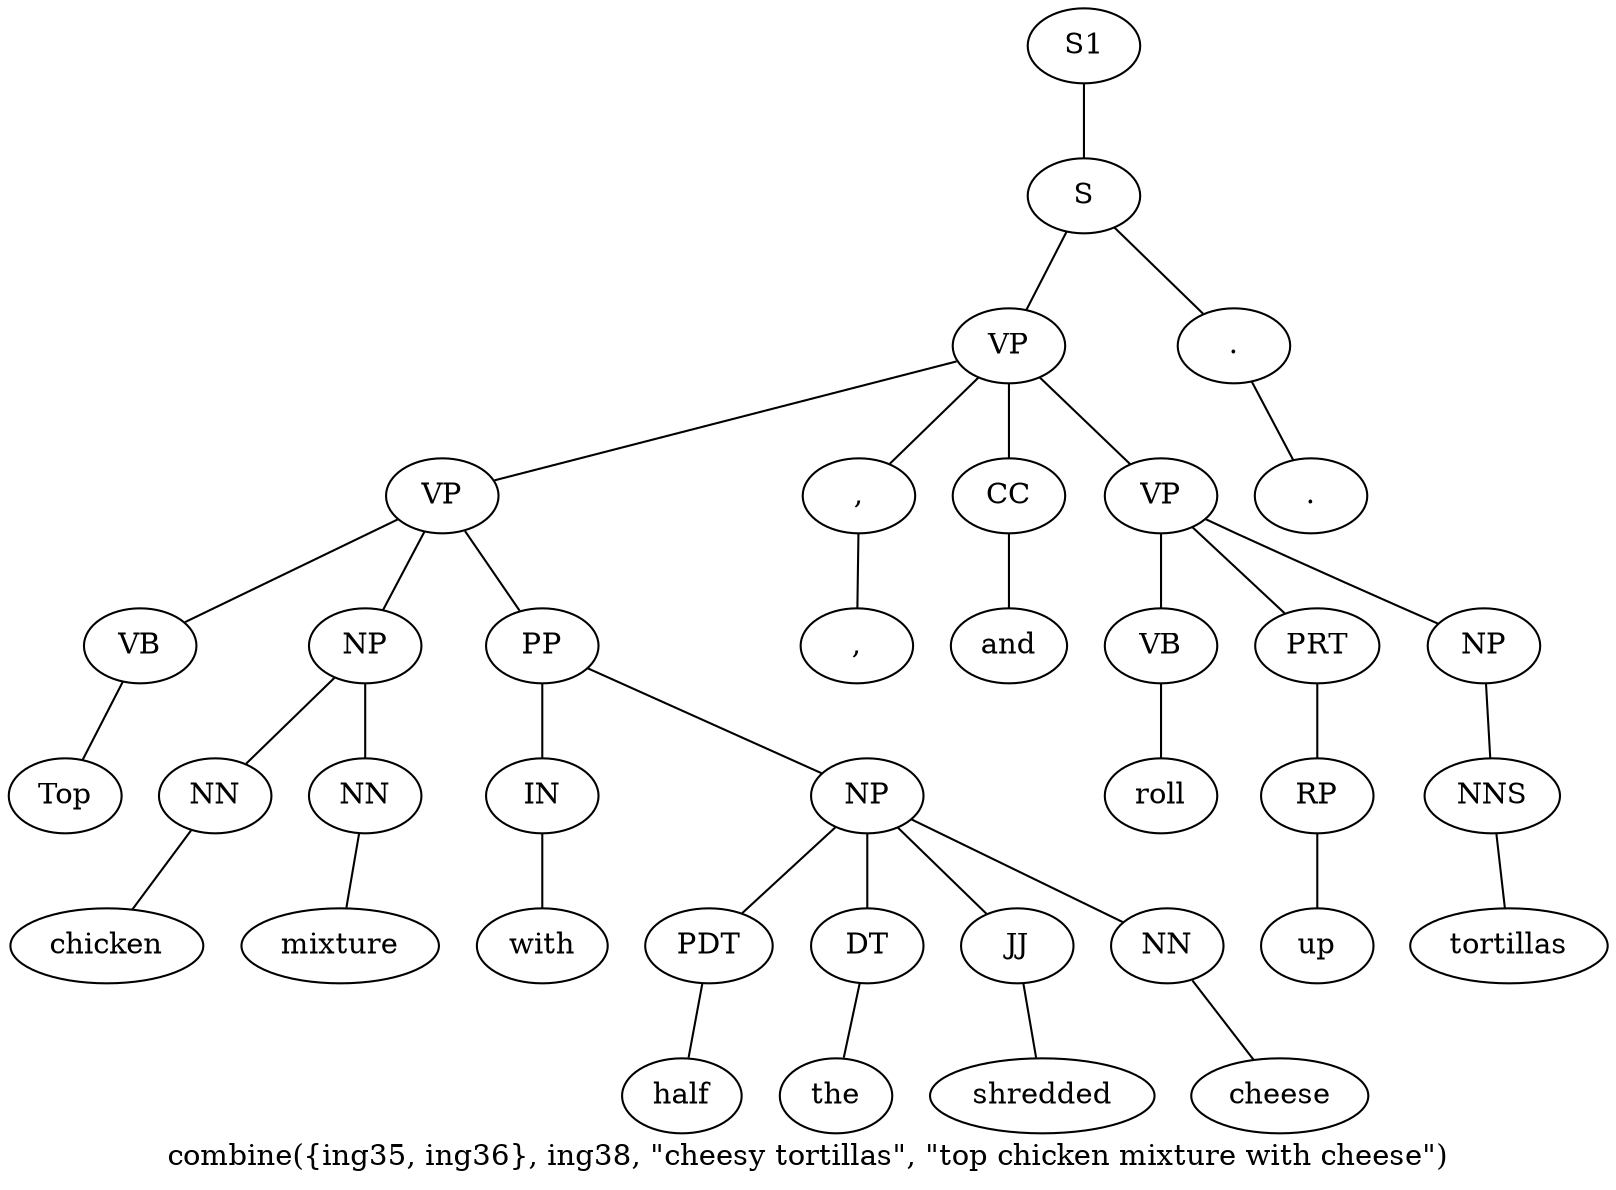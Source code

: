 graph SyntaxGraph {
	label = "combine({ing35, ing36}, ing38, \"cheesy tortillas\", \"top chicken mixture with cheese\")";
	Node0 [label="S1"];
	Node1 [label="S"];
	Node2 [label="VP"];
	Node3 [label="VP"];
	Node4 [label="VB"];
	Node5 [label="Top"];
	Node6 [label="NP"];
	Node7 [label="NN"];
	Node8 [label="chicken"];
	Node9 [label="NN"];
	Node10 [label="mixture"];
	Node11 [label="PP"];
	Node12 [label="IN"];
	Node13 [label="with"];
	Node14 [label="NP"];
	Node15 [label="PDT"];
	Node16 [label="half"];
	Node17 [label="DT"];
	Node18 [label="the"];
	Node19 [label="JJ"];
	Node20 [label="shredded"];
	Node21 [label="NN"];
	Node22 [label="cheese"];
	Node23 [label=","];
	Node24 [label=","];
	Node25 [label="CC"];
	Node26 [label="and"];
	Node27 [label="VP"];
	Node28 [label="VB"];
	Node29 [label="roll"];
	Node30 [label="PRT"];
	Node31 [label="RP"];
	Node32 [label="up"];
	Node33 [label="NP"];
	Node34 [label="NNS"];
	Node35 [label="tortillas"];
	Node36 [label="."];
	Node37 [label="."];

	Node0 -- Node1;
	Node1 -- Node2;
	Node1 -- Node36;
	Node2 -- Node3;
	Node2 -- Node23;
	Node2 -- Node25;
	Node2 -- Node27;
	Node3 -- Node4;
	Node3 -- Node6;
	Node3 -- Node11;
	Node4 -- Node5;
	Node6 -- Node7;
	Node6 -- Node9;
	Node7 -- Node8;
	Node9 -- Node10;
	Node11 -- Node12;
	Node11 -- Node14;
	Node12 -- Node13;
	Node14 -- Node15;
	Node14 -- Node17;
	Node14 -- Node19;
	Node14 -- Node21;
	Node15 -- Node16;
	Node17 -- Node18;
	Node19 -- Node20;
	Node21 -- Node22;
	Node23 -- Node24;
	Node25 -- Node26;
	Node27 -- Node28;
	Node27 -- Node30;
	Node27 -- Node33;
	Node28 -- Node29;
	Node30 -- Node31;
	Node31 -- Node32;
	Node33 -- Node34;
	Node34 -- Node35;
	Node36 -- Node37;
}